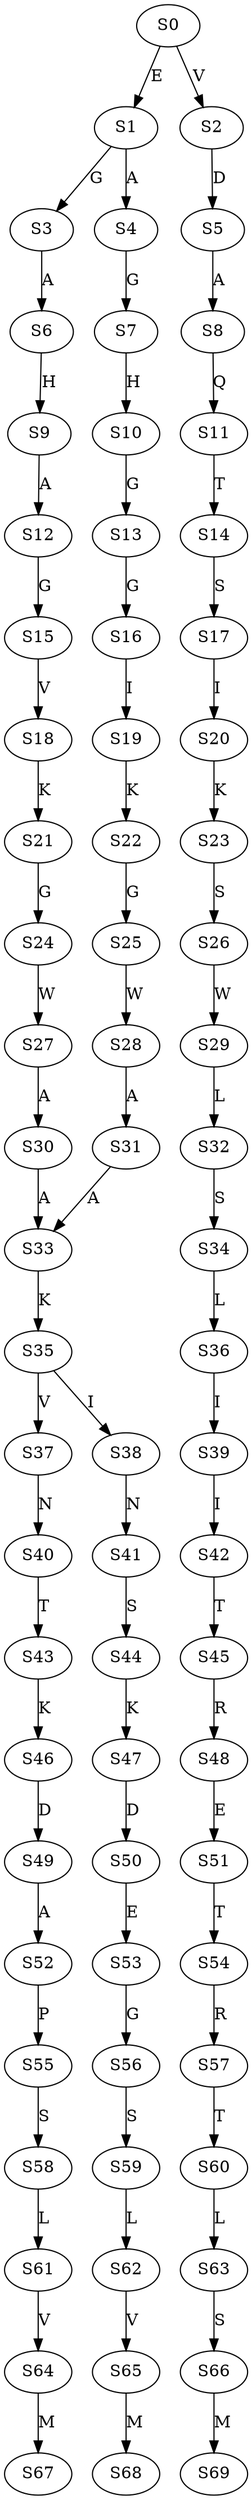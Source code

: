 strict digraph  {
	S0 -> S1 [ label = E ];
	S0 -> S2 [ label = V ];
	S1 -> S3 [ label = G ];
	S1 -> S4 [ label = A ];
	S2 -> S5 [ label = D ];
	S3 -> S6 [ label = A ];
	S4 -> S7 [ label = G ];
	S5 -> S8 [ label = A ];
	S6 -> S9 [ label = H ];
	S7 -> S10 [ label = H ];
	S8 -> S11 [ label = Q ];
	S9 -> S12 [ label = A ];
	S10 -> S13 [ label = G ];
	S11 -> S14 [ label = T ];
	S12 -> S15 [ label = G ];
	S13 -> S16 [ label = G ];
	S14 -> S17 [ label = S ];
	S15 -> S18 [ label = V ];
	S16 -> S19 [ label = I ];
	S17 -> S20 [ label = I ];
	S18 -> S21 [ label = K ];
	S19 -> S22 [ label = K ];
	S20 -> S23 [ label = K ];
	S21 -> S24 [ label = G ];
	S22 -> S25 [ label = G ];
	S23 -> S26 [ label = S ];
	S24 -> S27 [ label = W ];
	S25 -> S28 [ label = W ];
	S26 -> S29 [ label = W ];
	S27 -> S30 [ label = A ];
	S28 -> S31 [ label = A ];
	S29 -> S32 [ label = L ];
	S30 -> S33 [ label = A ];
	S31 -> S33 [ label = A ];
	S32 -> S34 [ label = S ];
	S33 -> S35 [ label = K ];
	S34 -> S36 [ label = L ];
	S35 -> S37 [ label = V ];
	S35 -> S38 [ label = I ];
	S36 -> S39 [ label = I ];
	S37 -> S40 [ label = N ];
	S38 -> S41 [ label = N ];
	S39 -> S42 [ label = I ];
	S40 -> S43 [ label = T ];
	S41 -> S44 [ label = S ];
	S42 -> S45 [ label = T ];
	S43 -> S46 [ label = K ];
	S44 -> S47 [ label = K ];
	S45 -> S48 [ label = R ];
	S46 -> S49 [ label = D ];
	S47 -> S50 [ label = D ];
	S48 -> S51 [ label = E ];
	S49 -> S52 [ label = A ];
	S50 -> S53 [ label = E ];
	S51 -> S54 [ label = T ];
	S52 -> S55 [ label = P ];
	S53 -> S56 [ label = G ];
	S54 -> S57 [ label = R ];
	S55 -> S58 [ label = S ];
	S56 -> S59 [ label = S ];
	S57 -> S60 [ label = T ];
	S58 -> S61 [ label = L ];
	S59 -> S62 [ label = L ];
	S60 -> S63 [ label = L ];
	S61 -> S64 [ label = V ];
	S62 -> S65 [ label = V ];
	S63 -> S66 [ label = S ];
	S64 -> S67 [ label = M ];
	S65 -> S68 [ label = M ];
	S66 -> S69 [ label = M ];
}
